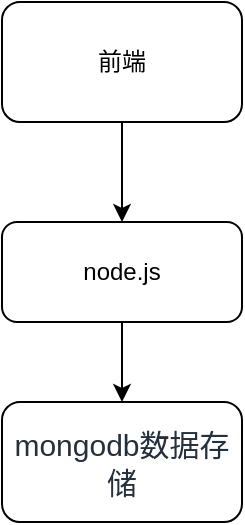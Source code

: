 <mxfile version="13.5.1" type="device" pages="3"><diagram id="txr2lHAlfxTy08emMB2j" name="Page-1"><mxGraphModel dx="768" dy="482" grid="1" gridSize="10" guides="1" tooltips="1" connect="1" arrows="1" fold="1" page="1" pageScale="1" pageWidth="827" pageHeight="1169" math="0" shadow="0"><root><mxCell id="0"/><mxCell id="1" parent="0"/><mxCell id="w2MXxPDQlIVlFV-TYn5G-4" style="edgeStyle=orthogonalEdgeStyle;rounded=0;orthogonalLoop=1;jettySize=auto;html=1;entryX=0.5;entryY=0;entryDx=0;entryDy=0;" parent="1" source="w2MXxPDQlIVlFV-TYn5G-1" target="w2MXxPDQlIVlFV-TYn5G-2" edge="1"><mxGeometry relative="1" as="geometry"/></mxCell><mxCell id="w2MXxPDQlIVlFV-TYn5G-1" value="前端" style="rounded=1;whiteSpace=wrap;html=1;" parent="1" vertex="1"><mxGeometry x="340" y="170" width="120" height="60" as="geometry"/></mxCell><mxCell id="w2MXxPDQlIVlFV-TYn5G-6" style="edgeStyle=orthogonalEdgeStyle;rounded=0;orthogonalLoop=1;jettySize=auto;html=1;entryX=0.5;entryY=0;entryDx=0;entryDy=0;" parent="1" source="w2MXxPDQlIVlFV-TYn5G-2" target="w2MXxPDQlIVlFV-TYn5G-3" edge="1"><mxGeometry relative="1" as="geometry"/></mxCell><mxCell id="w2MXxPDQlIVlFV-TYn5G-2" value="node.js" style="rounded=1;whiteSpace=wrap;html=1;" parent="1" vertex="1"><mxGeometry x="340" y="280" width="120" height="50" as="geometry"/></mxCell><mxCell id="w2MXxPDQlIVlFV-TYn5G-3" value="&lt;h3 id=&quot;版本通知-如何配置mongodb集群&quot; style=&quot;box-sizing: border-box ; margin: 0.32rem 0px 0.16rem ; padding: 0px ; font-weight: 500 ; line-height: 1.25 ; font-size: 1.25em ; color: rgba(3 , 17 , 31 , 0.87) ; font-family: , &amp;#34;blinkmacsystemfont&amp;#34; , &amp;#34;segoe ui&amp;#34; , &amp;#34;helvetica&amp;#34; , &amp;#34;arial&amp;#34; , sans-serif , &amp;#34;apple color emoji&amp;#34; , &amp;#34;segoe ui emoji&amp;#34; , &amp;#34;segoe ui symbol&amp;#34; ; background-color: rgb(255 , 255 , 255)&quot;&gt;mongodb数据存储&lt;/h3&gt;" style="rounded=1;whiteSpace=wrap;html=1;" parent="1" vertex="1"><mxGeometry x="340" y="370" width="120" height="60" as="geometry"/></mxCell></root></mxGraphModel></diagram><diagram id="TY1i7mjBlySXT2-pGSpq" name="第 2 页"><mxGraphModel dx="768" dy="482" grid="1" gridSize="10" guides="1" tooltips="1" connect="1" arrows="1" fold="1" page="1" pageScale="1" pageWidth="827" pageHeight="1169" math="0" shadow="0"><root><mxCell id="8T5AtbIluWd2nN4TibgO-0"/><mxCell id="8T5AtbIluWd2nN4TibgO-1" parent="8T5AtbIluWd2nN4TibgO-0"/><mxCell id="8T5AtbIluWd2nN4TibgO-8" value="前端点击触发测试按钮" style="rounded=1;whiteSpace=wrap;html=1;" vertex="1" parent="8T5AtbIluWd2nN4TibgO-1"><mxGeometry x="327" y="120" width="120" height="70" as="geometry"/></mxCell><mxCell id="8T5AtbIluWd2nN4TibgO-9" value="" style="rounded=1;whiteSpace=wrap;html=1;" vertex="1" parent="8T5AtbIluWd2nN4TibgO-1"><mxGeometry x="240" y="260" width="274" height="370" as="geometry"/></mxCell><mxCell id="8T5AtbIluWd2nN4TibgO-15" style="edgeStyle=orthogonalEdgeStyle;rounded=0;orthogonalLoop=1;jettySize=auto;html=1;" edge="1" parent="8T5AtbIluWd2nN4TibgO-1" source="8T5AtbIluWd2nN4TibgO-10" target="8T5AtbIluWd2nN4TibgO-11"><mxGeometry relative="1" as="geometry"/></mxCell><mxCell id="8T5AtbIluWd2nN4TibgO-10" value="ISP后端服务" style="rounded=1;whiteSpace=wrap;html=1;" vertex="1" parent="8T5AtbIluWd2nN4TibgO-1"><mxGeometry x="327" y="300" width="120" height="60" as="geometry"/></mxCell><mxCell id="8T5AtbIluWd2nN4TibgO-18" style="edgeStyle=orthogonalEdgeStyle;rounded=0;orthogonalLoop=1;jettySize=auto;html=1;" edge="1" parent="8T5AtbIluWd2nN4TibgO-1" source="8T5AtbIluWd2nN4TibgO-11" target="8T5AtbIluWd2nN4TibgO-12"><mxGeometry relative="1" as="geometry"/></mxCell><mxCell id="8T5AtbIluWd2nN4TibgO-11" value="开放平台后端服务" style="rounded=1;whiteSpace=wrap;html=1;" vertex="1" parent="8T5AtbIluWd2nN4TibgO-1"><mxGeometry x="327" y="410" width="120" height="60" as="geometry"/></mxCell><mxCell id="8T5AtbIluWd2nN4TibgO-12" value="具体业务线后端服务" style="rounded=1;whiteSpace=wrap;html=1;" vertex="1" parent="8T5AtbIluWd2nN4TibgO-1"><mxGeometry x="327" y="525" width="120" height="60" as="geometry"/></mxCell><mxCell id="8T5AtbIluWd2nN4TibgO-13" value="后端服务" style="text;html=1;strokeColor=none;fillColor=none;align=center;verticalAlign=middle;whiteSpace=wrap;rounded=0;" vertex="1" parent="8T5AtbIluWd2nN4TibgO-1"><mxGeometry x="250" y="280" width="60" height="20" as="geometry"/></mxCell><mxCell id="8T5AtbIluWd2nN4TibgO-24" value="" style="endArrow=classic;html=1;" edge="1" parent="8T5AtbIluWd2nN4TibgO-1"><mxGeometry width="50" height="50" relative="1" as="geometry"><mxPoint x="386.5" y="190" as="sourcePoint"/><mxPoint x="387" y="300" as="targetPoint"/></mxGeometry></mxCell></root></mxGraphModel></diagram><diagram id="aiexQV1ba-ccJhp1bhfT" name="第 3 页"><mxGraphModel dx="768" dy="482" grid="1" gridSize="10" guides="1" tooltips="1" connect="1" arrows="1" fold="1" page="1" pageScale="1" pageWidth="827" pageHeight="1169" math="0" shadow="0"><root><mxCell id="K2xiPEi_i2TKUs7yUpwB-0"/><mxCell id="K2xiPEi_i2TKUs7yUpwB-1" parent="K2xiPEi_i2TKUs7yUpwB-0"/><mxCell id="K2xiPEi_i2TKUs7yUpwB-2" style="edgeStyle=orthogonalEdgeStyle;rounded=0;orthogonalLoop=1;jettySize=auto;html=1;entryX=0.5;entryY=0;entryDx=0;entryDy=0;" edge="1" parent="K2xiPEi_i2TKUs7yUpwB-1" source="K2xiPEi_i2TKUs7yUpwB-3" target="K2xiPEi_i2TKUs7yUpwB-5"><mxGeometry relative="1" as="geometry"/></mxCell><mxCell id="K2xiPEi_i2TKUs7yUpwB-3" value="前端" style="rounded=1;whiteSpace=wrap;html=1;" vertex="1" parent="K2xiPEi_i2TKUs7yUpwB-1"><mxGeometry x="340" y="170" width="120" height="60" as="geometry"/></mxCell><mxCell id="K2xiPEi_i2TKUs7yUpwB-4" style="edgeStyle=orthogonalEdgeStyle;rounded=0;orthogonalLoop=1;jettySize=auto;html=1;entryX=0.5;entryY=0;entryDx=0;entryDy=0;" edge="1" parent="K2xiPEi_i2TKUs7yUpwB-1" source="K2xiPEi_i2TKUs7yUpwB-5" target="K2xiPEi_i2TKUs7yUpwB-6"><mxGeometry relative="1" as="geometry"/></mxCell><mxCell id="K2xiPEi_i2TKUs7yUpwB-5" value="node.js" style="rounded=1;whiteSpace=wrap;html=1;" vertex="1" parent="K2xiPEi_i2TKUs7yUpwB-1"><mxGeometry x="340" y="280" width="120" height="50" as="geometry"/></mxCell><mxCell id="K2xiPEi_i2TKUs7yUpwB-8" style="edgeStyle=orthogonalEdgeStyle;rounded=0;orthogonalLoop=1;jettySize=auto;html=1;entryX=0.5;entryY=0;entryDx=0;entryDy=0;" edge="1" parent="K2xiPEi_i2TKUs7yUpwB-1" source="K2xiPEi_i2TKUs7yUpwB-6" target="K2xiPEi_i2TKUs7yUpwB-7"><mxGeometry relative="1" as="geometry"/></mxCell><mxCell id="K2xiPEi_i2TKUs7yUpwB-6" value="&lt;h3 id=&quot;版本通知-如何配置mongodb集群&quot; style=&quot;box-sizing: border-box ; margin: 0.32rem 0px 0.16rem ; padding: 0px ; font-weight: 500 ; line-height: 1.25 ; font-size: 1.25em ; color: rgba(3 , 17 , 31 , 0.87) ; font-family: , &amp;#34;blinkmacsystemfont&amp;#34; , &amp;#34;segoe ui&amp;#34; , &amp;#34;helvetica&amp;#34; , &amp;#34;arial&amp;#34; , sans-serif , &amp;#34;apple color emoji&amp;#34; , &amp;#34;segoe ui emoji&amp;#34; , &amp;#34;segoe ui symbol&amp;#34; ; background-color: rgb(255 , 255 , 255)&quot;&gt;后端服务&lt;/h3&gt;" style="rounded=1;whiteSpace=wrap;html=1;" vertex="1" parent="K2xiPEi_i2TKUs7yUpwB-1"><mxGeometry x="340" y="370" width="120" height="60" as="geometry"/></mxCell><mxCell id="K2xiPEi_i2TKUs7yUpwB-7" value="&lt;h3 id=&quot;版本通知-如何配置mongodb集群&quot; style=&quot;box-sizing: border-box ; margin: 0.32rem 0px 0.16rem ; padding: 0px ; font-weight: 500 ; line-height: 1.25 ; font-size: 1.25em ; color: rgba(3 , 17 , 31 , 0.87) ; font-family: , &amp;#34;blinkmacsystemfont&amp;#34; , &amp;#34;segoe ui&amp;#34; , &amp;#34;helvetica&amp;#34; , &amp;#34;arial&amp;#34; , sans-serif , &amp;#34;apple color emoji&amp;#34; , &amp;#34;segoe ui emoji&amp;#34; , &amp;#34;segoe ui symbol&amp;#34; ; background-color: rgb(255 , 255 , 255)&quot;&gt;数据库&lt;/h3&gt;" style="rounded=1;whiteSpace=wrap;html=1;" vertex="1" parent="K2xiPEi_i2TKUs7yUpwB-1"><mxGeometry x="340" y="470" width="120" height="60" as="geometry"/></mxCell></root></mxGraphModel></diagram></mxfile>